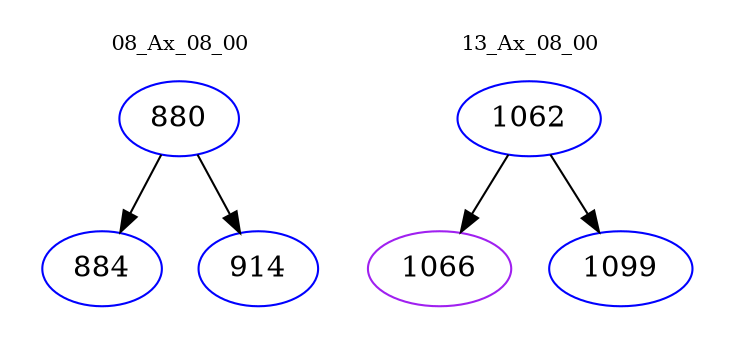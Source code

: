 digraph{
subgraph cluster_0 {
color = white
label = "08_Ax_08_00";
fontsize=10;
T0_880 [label="880", color="blue"]
T0_880 -> T0_884 [color="black"]
T0_884 [label="884", color="blue"]
T0_880 -> T0_914 [color="black"]
T0_914 [label="914", color="blue"]
}
subgraph cluster_1 {
color = white
label = "13_Ax_08_00";
fontsize=10;
T1_1062 [label="1062", color="blue"]
T1_1062 -> T1_1066 [color="black"]
T1_1066 [label="1066", color="purple"]
T1_1062 -> T1_1099 [color="black"]
T1_1099 [label="1099", color="blue"]
}
}
